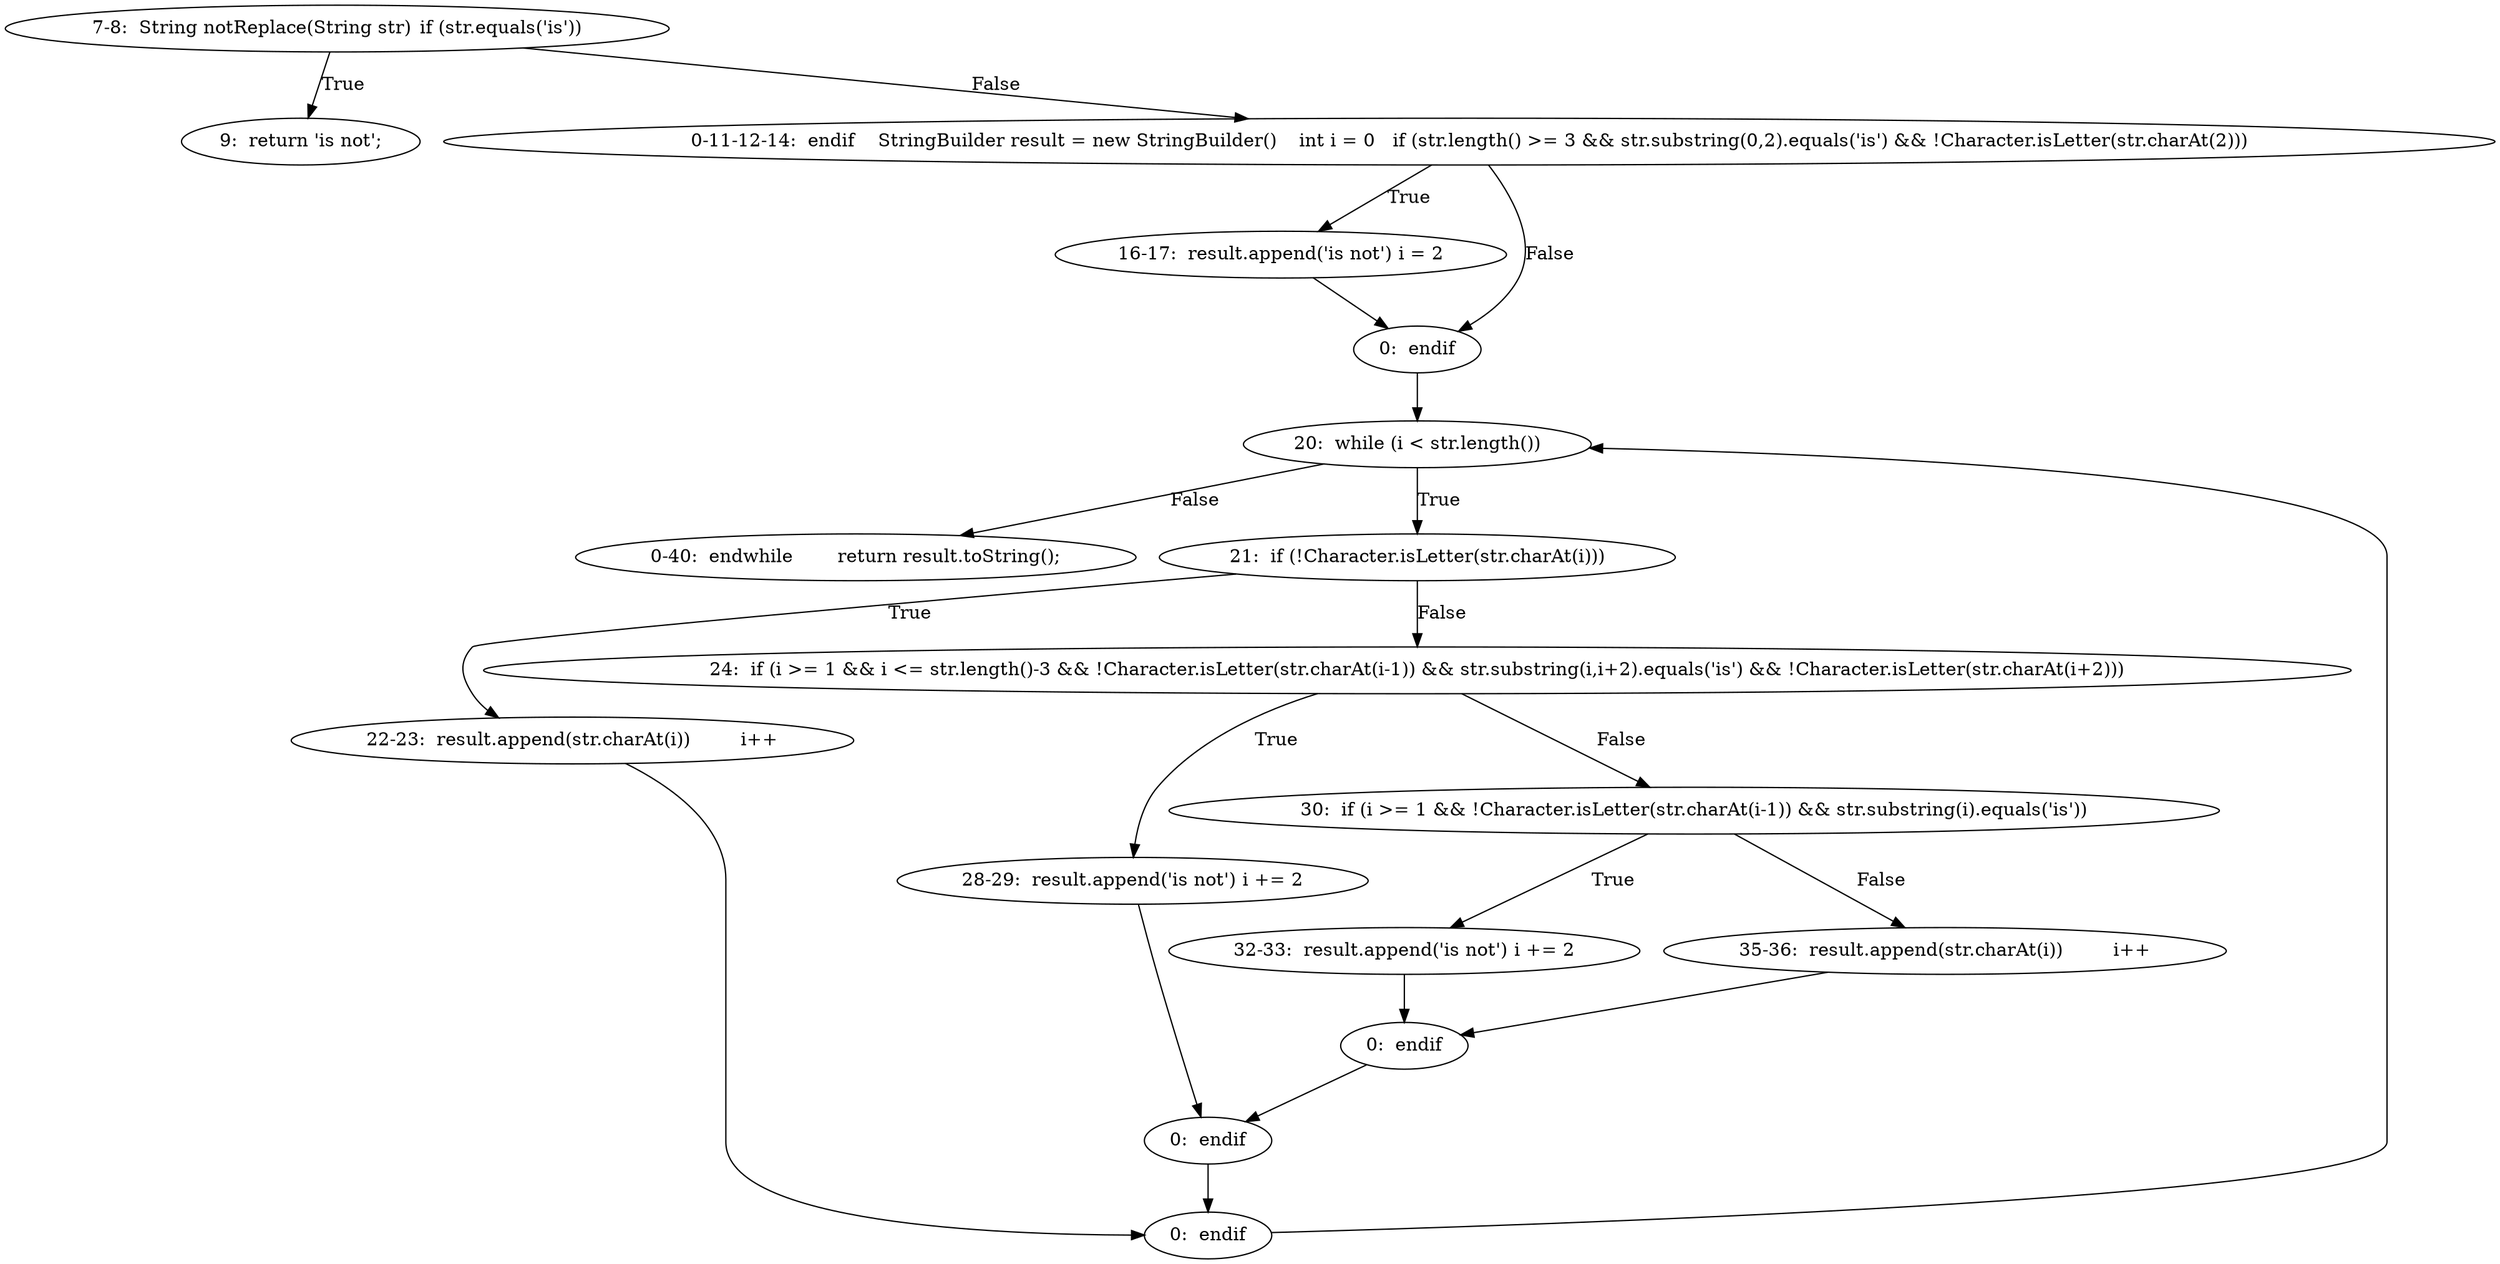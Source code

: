 digraph result_test { 
// graph-vertices
  a1  [label="7-8:  String notReplace(String str)	if (str.equals('is'))"]; 
  2  [label="9:  return 'is not';"]; 
  a4  [label="0-11-12-14:  endif	StringBuilder result = new StringBuilder()	int i = 0	if (str.length() >= 3 && str.substring(0,2).equals('is') && !Character.isLetter(str.charAt(2)))"]; 
  a5  [label="16-17:  result.append('is not')	i = 2"]; 
  9  [label="0:  endif"]; 
  10  [label="20:  while (i < str.length())"]; 
  a6  [label="0-40:  endwhile	return result.toString();"]; 
  12  [label="21:  if (!Character.isLetter(str.charAt(i)))"]; 
  a7  [label="22-23:  result.append(str.charAt(i))	i++"]; 
  15  [label="0:  endif"]; 
  16  [label="24:  if (i >= 1 && i <= str.length()-3 && !Character.isLetter(str.charAt(i-1)) && str.substring(i,i+2).equals('is') && !Character.isLetter(str.charAt(i+2)))"]; 
  a8  [label="28-29:  result.append('is not')	i += 2"]; 
  19  [label="0:  endif"]; 
  20  [label="30:  if (i >= 1 && !Character.isLetter(str.charAt(i-1)) && str.substring(i).equals('is'))"]; 
  a9  [label="32-33:  result.append('is not')	i += 2"]; 
  23  [label="0:  endif"]; 
  a10  [label="35-36:  result.append(str.charAt(i))	i++"]; 
// graph-edges
  a1 -> 2  [label="True"]; 
  a1 -> a4  [label="False"]; 
  a4 -> a5  [label="True"]; 
  a5 -> 9;
  a4 -> 9  [label="False"]; 
  9 -> 10;
  10 -> a6  [label="False"]; 
  10 -> 12  [label="True"]; 
  12 -> a7  [label="True"]; 
  a7 -> 15;
  12 -> 16  [label="False"]; 
  16 -> a8  [label="True"]; 
  a8 -> 19;
  16 -> 20  [label="False"]; 
  20 -> a9  [label="True"]; 
  a9 -> 23;
  20 -> a10  [label="False"]; 
  a10 -> 23;
  23 -> 19;
  19 -> 15;
  15 -> 10;
}